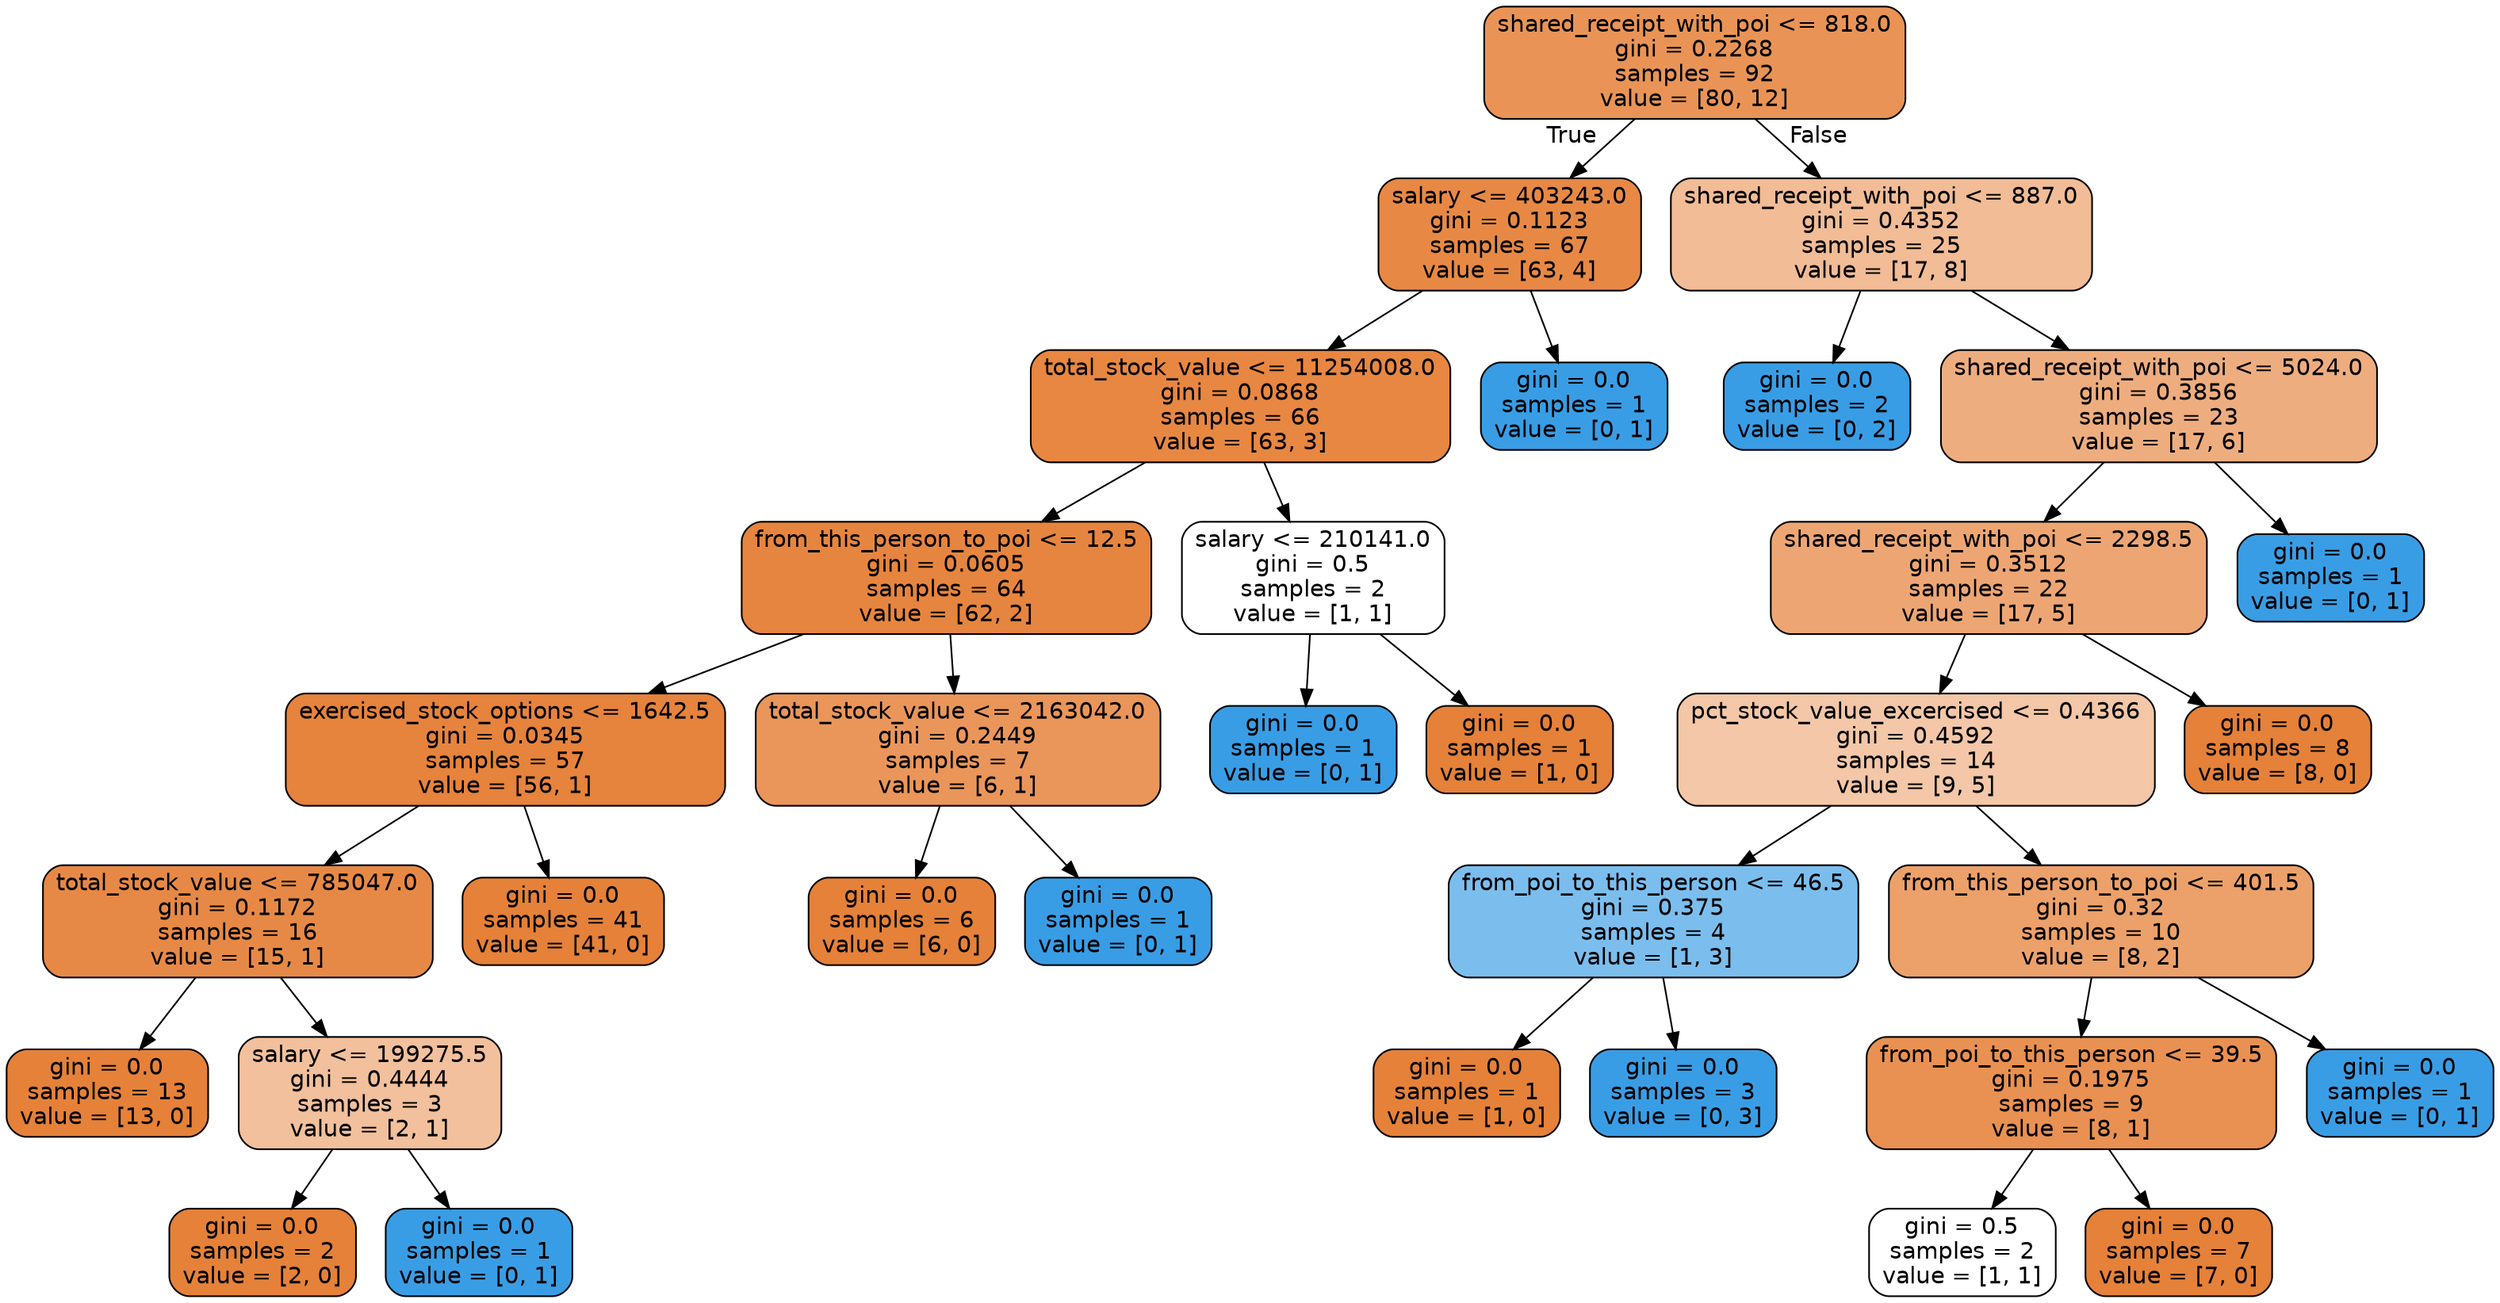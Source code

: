 digraph Tree {
node [shape=box, style="filled, rounded", color="black", fontname=helvetica] ;
edge [fontname=helvetica] ;
0 [label="shared_receipt_with_poi <= 818.0\ngini = 0.2268\nsamples = 92\nvalue = [80, 12]", fillcolor="#e58139d9"] ;
1 [label="salary <= 403243.0\ngini = 0.1123\nsamples = 67\nvalue = [63, 4]", fillcolor="#e58139ef"] ;
0 -> 1 [labeldistance=2.5, labelangle=45, headlabel="True"] ;
2 [label="total_stock_value <= 11254008.0\ngini = 0.0868\nsamples = 66\nvalue = [63, 3]", fillcolor="#e58139f3"] ;
1 -> 2 ;
3 [label="from_this_person_to_poi <= 12.5\ngini = 0.0605\nsamples = 64\nvalue = [62, 2]", fillcolor="#e58139f7"] ;
2 -> 3 ;
4 [label="exercised_stock_options <= 1642.5\ngini = 0.0345\nsamples = 57\nvalue = [56, 1]", fillcolor="#e58139fa"] ;
3 -> 4 ;
5 [label="total_stock_value <= 785047.0\ngini = 0.1172\nsamples = 16\nvalue = [15, 1]", fillcolor="#e58139ee"] ;
4 -> 5 ;
6 [label="gini = 0.0\nsamples = 13\nvalue = [13, 0]", fillcolor="#e58139ff"] ;
5 -> 6 ;
7 [label="salary <= 199275.5\ngini = 0.4444\nsamples = 3\nvalue = [2, 1]", fillcolor="#e581397f"] ;
5 -> 7 ;
8 [label="gini = 0.0\nsamples = 2\nvalue = [2, 0]", fillcolor="#e58139ff"] ;
7 -> 8 ;
9 [label="gini = 0.0\nsamples = 1\nvalue = [0, 1]", fillcolor="#399de5ff"] ;
7 -> 9 ;
10 [label="gini = 0.0\nsamples = 41\nvalue = [41, 0]", fillcolor="#e58139ff"] ;
4 -> 10 ;
11 [label="total_stock_value <= 2163042.0\ngini = 0.2449\nsamples = 7\nvalue = [6, 1]", fillcolor="#e58139d4"] ;
3 -> 11 ;
12 [label="gini = 0.0\nsamples = 6\nvalue = [6, 0]", fillcolor="#e58139ff"] ;
11 -> 12 ;
13 [label="gini = 0.0\nsamples = 1\nvalue = [0, 1]", fillcolor="#399de5ff"] ;
11 -> 13 ;
14 [label="salary <= 210141.0\ngini = 0.5\nsamples = 2\nvalue = [1, 1]", fillcolor="#e5813900"] ;
2 -> 14 ;
15 [label="gini = 0.0\nsamples = 1\nvalue = [0, 1]", fillcolor="#399de5ff"] ;
14 -> 15 ;
16 [label="gini = 0.0\nsamples = 1\nvalue = [1, 0]", fillcolor="#e58139ff"] ;
14 -> 16 ;
17 [label="gini = 0.0\nsamples = 1\nvalue = [0, 1]", fillcolor="#399de5ff"] ;
1 -> 17 ;
18 [label="shared_receipt_with_poi <= 887.0\ngini = 0.4352\nsamples = 25\nvalue = [17, 8]", fillcolor="#e5813987"] ;
0 -> 18 [labeldistance=2.5, labelangle=-45, headlabel="False"] ;
19 [label="gini = 0.0\nsamples = 2\nvalue = [0, 2]", fillcolor="#399de5ff"] ;
18 -> 19 ;
20 [label="shared_receipt_with_poi <= 5024.0\ngini = 0.3856\nsamples = 23\nvalue = [17, 6]", fillcolor="#e58139a5"] ;
18 -> 20 ;
21 [label="shared_receipt_with_poi <= 2298.5\ngini = 0.3512\nsamples = 22\nvalue = [17, 5]", fillcolor="#e58139b4"] ;
20 -> 21 ;
22 [label="pct_stock_value_excercised <= 0.4366\ngini = 0.4592\nsamples = 14\nvalue = [9, 5]", fillcolor="#e5813971"] ;
21 -> 22 ;
23 [label="from_poi_to_this_person <= 46.5\ngini = 0.375\nsamples = 4\nvalue = [1, 3]", fillcolor="#399de5aa"] ;
22 -> 23 ;
24 [label="gini = 0.0\nsamples = 1\nvalue = [1, 0]", fillcolor="#e58139ff"] ;
23 -> 24 ;
25 [label="gini = 0.0\nsamples = 3\nvalue = [0, 3]", fillcolor="#399de5ff"] ;
23 -> 25 ;
26 [label="from_this_person_to_poi <= 401.5\ngini = 0.32\nsamples = 10\nvalue = [8, 2]", fillcolor="#e58139bf"] ;
22 -> 26 ;
27 [label="from_poi_to_this_person <= 39.5\ngini = 0.1975\nsamples = 9\nvalue = [8, 1]", fillcolor="#e58139df"] ;
26 -> 27 ;
28 [label="gini = 0.5\nsamples = 2\nvalue = [1, 1]", fillcolor="#e5813900"] ;
27 -> 28 ;
29 [label="gini = 0.0\nsamples = 7\nvalue = [7, 0]", fillcolor="#e58139ff"] ;
27 -> 29 ;
30 [label="gini = 0.0\nsamples = 1\nvalue = [0, 1]", fillcolor="#399de5ff"] ;
26 -> 30 ;
31 [label="gini = 0.0\nsamples = 8\nvalue = [8, 0]", fillcolor="#e58139ff"] ;
21 -> 31 ;
32 [label="gini = 0.0\nsamples = 1\nvalue = [0, 1]", fillcolor="#399de5ff"] ;
20 -> 32 ;
}